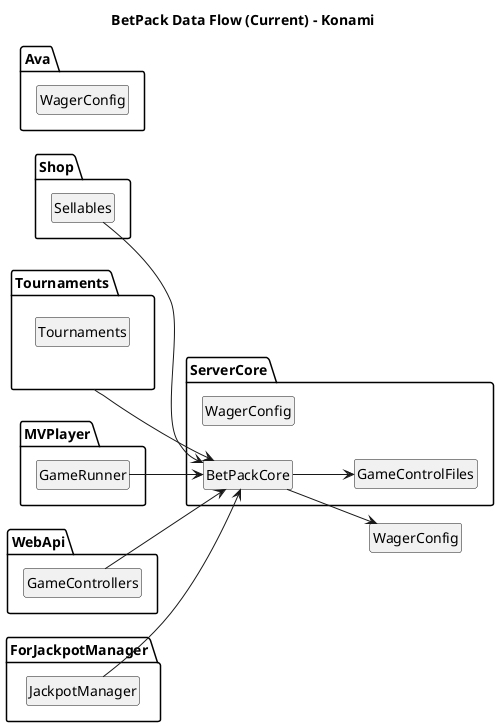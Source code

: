 ﻿@startuml

title "BetPack Data Flow (Current) - Konami"
'https://plantuml.com/class-diagram

left to right direction
hide circle
hide methods
hide fields

package Ava {
    class WagerConfig
}

package Shop {
    class Sellables
}

package Tournaments {
    class Tournaments
}

package MVPlayer {
    class GameRunner
}

package WebApi {
    class GameControllers
}
'
package ForJackpotManager {
    class JackpotManager
}

package ServerCore {
    class WagerConfig
    class GameControlFiles
    class BetPackCore
}

BetPackCore --> WagerConfig
BetPackCore --> GameControlFiles

Sellables --> BetPackCore
Tournaments --> BetPackCore
GameRunner --> BetPackCore
JackpotManager --> BetPackCore
GameControllers --> BetPackCore

@enduml
